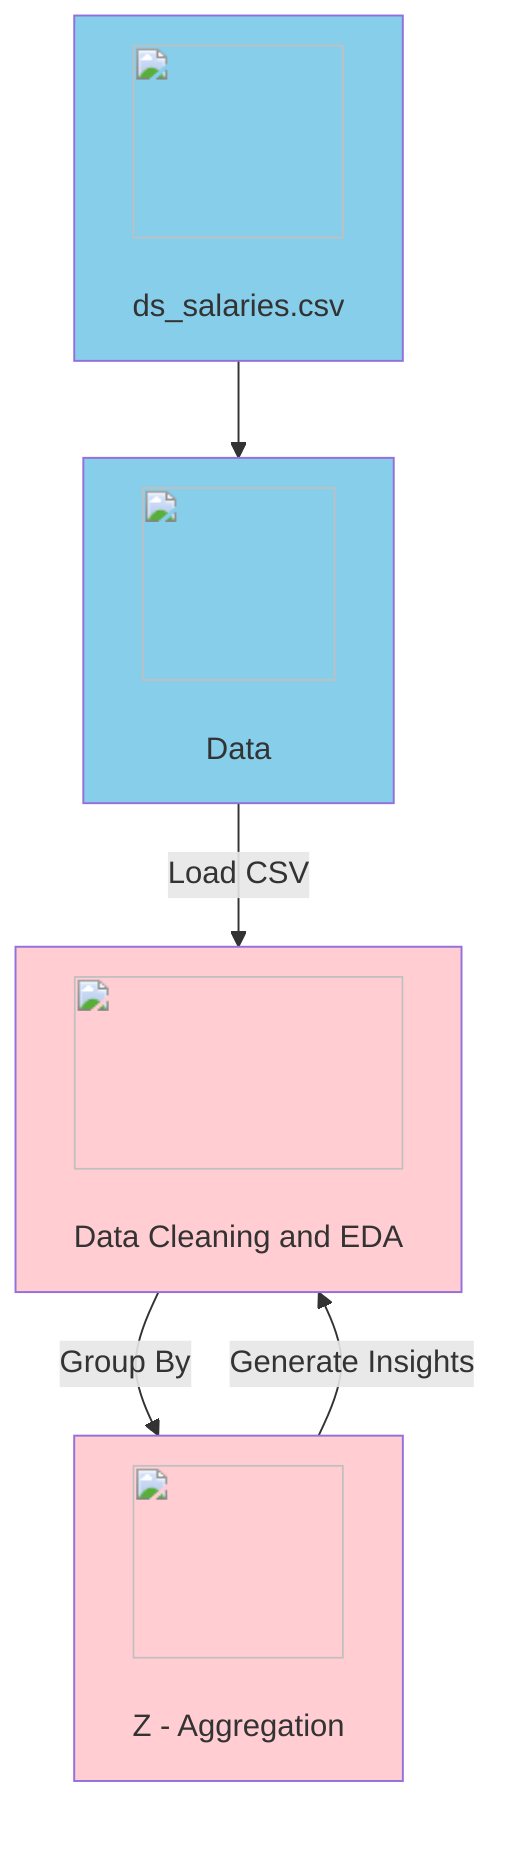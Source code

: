 flowchart TD
    %% Node representing the data source
    A["<img src='icons/file.svg' width=100 height=100/> <br/> ds_salaries.csv"]:::dataNode --> B["<img src='icons/table.svg' width=100 height=100/> <br/> Data"]:::dataNode

    %% Node representing the creation of the 'data' DataFrame
    B --> |Load CSV| D["<img src='dummy_plots/lineplot_template.svg' width=100 height=100/> <br/> Data Cleaning and EDA"]:::plotNode

    %% Node representing EDA and data cleaning steps
    D --> |Group By| Z["<img src='dummy_plots/barplot_template.svg' width=100 height=100/> <br/> Z - Aggregation"]:::plotNode

    %% Node for 'z' DataFrame representing aggregation results
    Z --> |Generate Insights| D

    %% Comment on model usage - no specific model is used
    %% C(Model) - Skipped as no ML model is directly used in this notebook

    classDef dataNode fill:#87CEEB;
    classDef plotNode fill:#FFCDD2;
